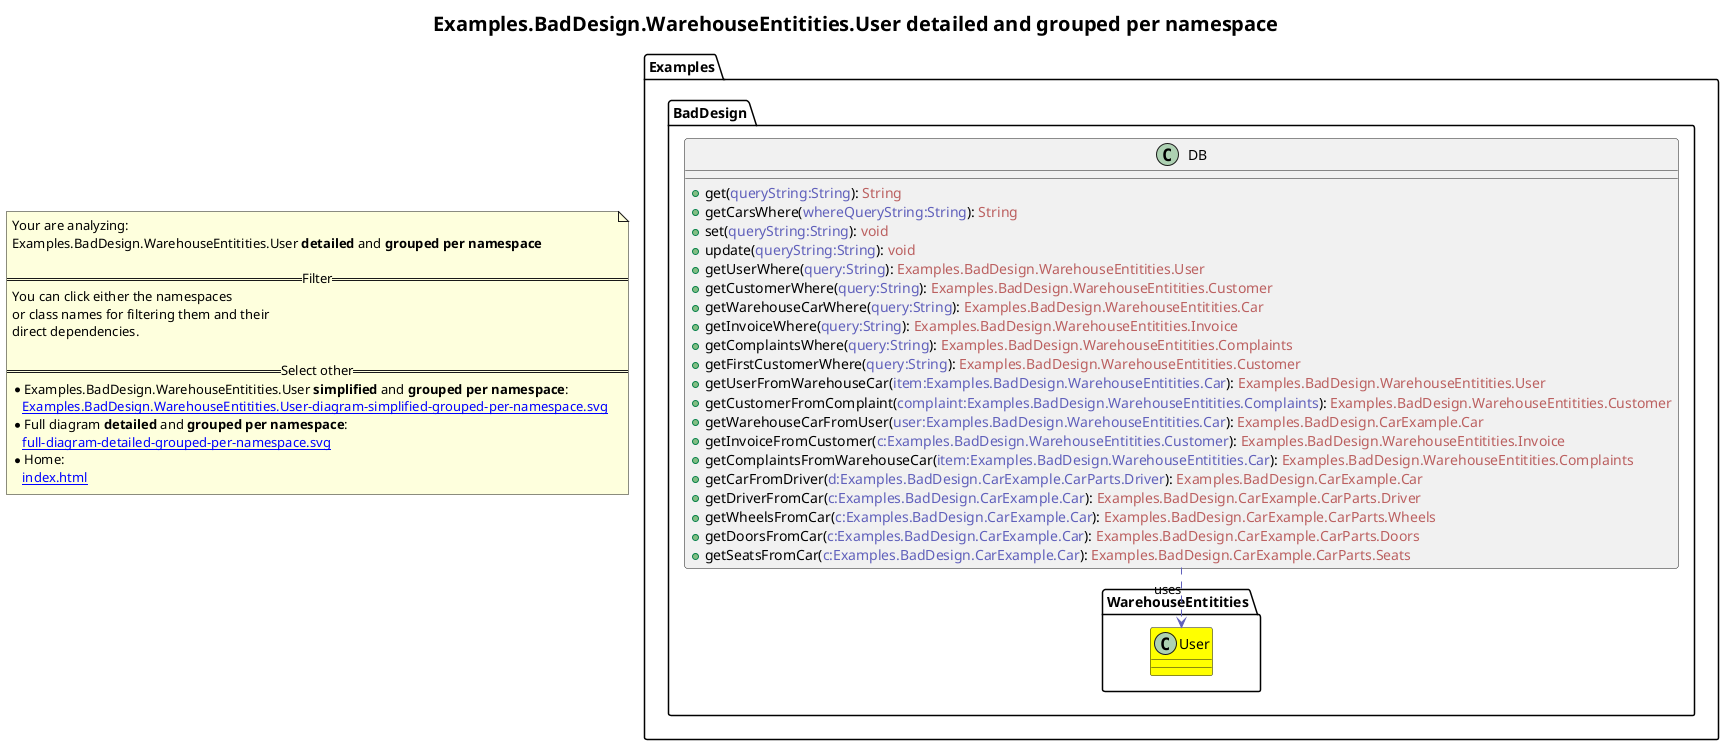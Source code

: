 @startuml
skinparam linetype ortho
title <size:20>Examples.BadDesign.WarehouseEntitities.User **detailed** and **grouped per namespace**</size>
note "Your are analyzing:\nExamples.BadDesign.WarehouseEntitities.User **detailed** and **grouped per namespace**\n\n==Filter==\nYou can click either the namespaces \nor class names for filtering them and their\ndirect dependencies.\n\n==Select other==\n* Examples.BadDesign.WarehouseEntitities.User **simplified** and **grouped per namespace**:\n   [[Examples.BadDesign.WarehouseEntitities.User-diagram-simplified-grouped-per-namespace.svg]]\n* Full diagram **detailed** and **grouped per namespace**:\n   [[full-diagram-detailed-grouped-per-namespace.svg]]\n* Home:\n   [[index.html]]" as FloatingNote
namespace Examples [[Examples-diagram-detailed-grouped-per-namespace.svg]] {
namespace Examples.BadDesign [[Examples.BadDesign-diagram-detailed-grouped-per-namespace.svg]] {
  class Examples.BadDesign.DB [[Examples.BadDesign.DB-diagram-detailed-grouped-per-namespace.svg]]  {
    + get(<font color="6060BB">queryString:String</font>): <font color="BB6060">String</font>
    + getCarsWhere(<font color="6060BB">whereQueryString:String</font>): <font color="BB6060">String</font>
    + set(<font color="6060BB">queryString:String</font>): <font color="BB6060">void</font>
    + update(<font color="6060BB">queryString:String</font>): <font color="BB6060">void</font>
    + getUserWhere(<font color="6060BB">query:String</font>): <font color="BB6060">Examples.BadDesign.WarehouseEntitities.User</font>
    + getCustomerWhere(<font color="6060BB">query:String</font>): <font color="BB6060">Examples.BadDesign.WarehouseEntitities.Customer</font>
    + getWarehouseCarWhere(<font color="6060BB">query:String</font>): <font color="BB6060">Examples.BadDesign.WarehouseEntitities.Car</font>
    + getInvoiceWhere(<font color="6060BB">query:String</font>): <font color="BB6060">Examples.BadDesign.WarehouseEntitities.Invoice</font>
    + getComplaintsWhere(<font color="6060BB">query:String</font>): <font color="BB6060">Examples.BadDesign.WarehouseEntitities.Complaints</font>
    + getFirstCustomerWhere(<font color="6060BB">query:String</font>): <font color="BB6060">Examples.BadDesign.WarehouseEntitities.Customer</font>
    + getUserFromWarehouseCar(<font color="6060BB">item:Examples.BadDesign.WarehouseEntitities.Car</font>): <font color="BB6060">Examples.BadDesign.WarehouseEntitities.User</font>
    + getCustomerFromComplaint(<font color="6060BB">complaint:Examples.BadDesign.WarehouseEntitities.Complaints</font>): <font color="BB6060">Examples.BadDesign.WarehouseEntitities.Customer</font>
    + getWarehouseCarFromUser(<font color="6060BB">user:Examples.BadDesign.WarehouseEntitities.Car</font>): <font color="BB6060">Examples.BadDesign.CarExample.Car</font>
    + getInvoiceFromCustomer(<font color="6060BB">c:Examples.BadDesign.WarehouseEntitities.Customer</font>): <font color="BB6060">Examples.BadDesign.WarehouseEntitities.Invoice</font>
    + getComplaintsFromWarehouseCar(<font color="6060BB">item:Examples.BadDesign.WarehouseEntitities.Car</font>): <font color="BB6060">Examples.BadDesign.WarehouseEntitities.Complaints</font>
    + getCarFromDriver(<font color="6060BB">d:Examples.BadDesign.CarExample.CarParts.Driver</font>): <font color="BB6060">Examples.BadDesign.CarExample.Car</font>
    + getDriverFromCar(<font color="6060BB">c:Examples.BadDesign.CarExample.Car</font>): <font color="BB6060">Examples.BadDesign.CarExample.CarParts.Driver</font>
    + getWheelsFromCar(<font color="6060BB">c:Examples.BadDesign.CarExample.Car</font>): <font color="BB6060">Examples.BadDesign.CarExample.CarParts.Wheels</font>
    + getDoorsFromCar(<font color="6060BB">c:Examples.BadDesign.CarExample.Car</font>): <font color="BB6060">Examples.BadDesign.CarExample.CarParts.Doors</font>
    + getSeatsFromCar(<font color="6060BB">c:Examples.BadDesign.CarExample.Car</font>): <font color="BB6060">Examples.BadDesign.CarExample.CarParts.Seats</font>
  }
'Compared namespace Examples.BadDesign [[Examples.BadDesign-diagram-detailed-grouped-per-namespace.svg]] { with last element of   }
' Closing all previous_sub_namespace_list namespace None because file analysis is finished.
' Closing namespace BadDesign
}
' Closing namespace Examples
}
namespace Examples [[Examples-diagram-detailed-grouped-per-namespace.svg]] {
namespace Examples.BadDesign [[Examples.BadDesign-diagram-detailed-grouped-per-namespace.svg]] {
namespace Examples.BadDesign.WarehouseEntitities [[Examples.BadDesign.WarehouseEntitities-diagram-detailed-grouped-per-namespace.svg]] {
    class Examples.BadDesign.WarehouseEntitities.User [[Examples.BadDesign.WarehouseEntitities.User-diagram-detailed-grouped-per-namespace.svg]] #yellow {
    }
'Compared namespace Examples.BadDesign.WarehouseEntitities [[Examples.BadDesign.WarehouseEntitities-diagram-detailed-grouped-per-namespace.svg]] { with last element of     }
' Closing all previous_sub_namespace_list namespace None because file analysis is finished.
' Closing namespace WarehouseEntitities
}
' Closing namespace BadDesign
}
' Closing namespace Examples
}
 ' *************************************** 
 ' *************************************** 
 ' *************************************** 
' Class relations extracted from namespace:
' Examples.BadDesign
Examples.BadDesign.DB .[#6060BB].> Examples.BadDesign.WarehouseEntitities.User  : uses 
' Class relations extracted from namespace:
' Examples.BadDesign.WarehouseEntitities
@enduml